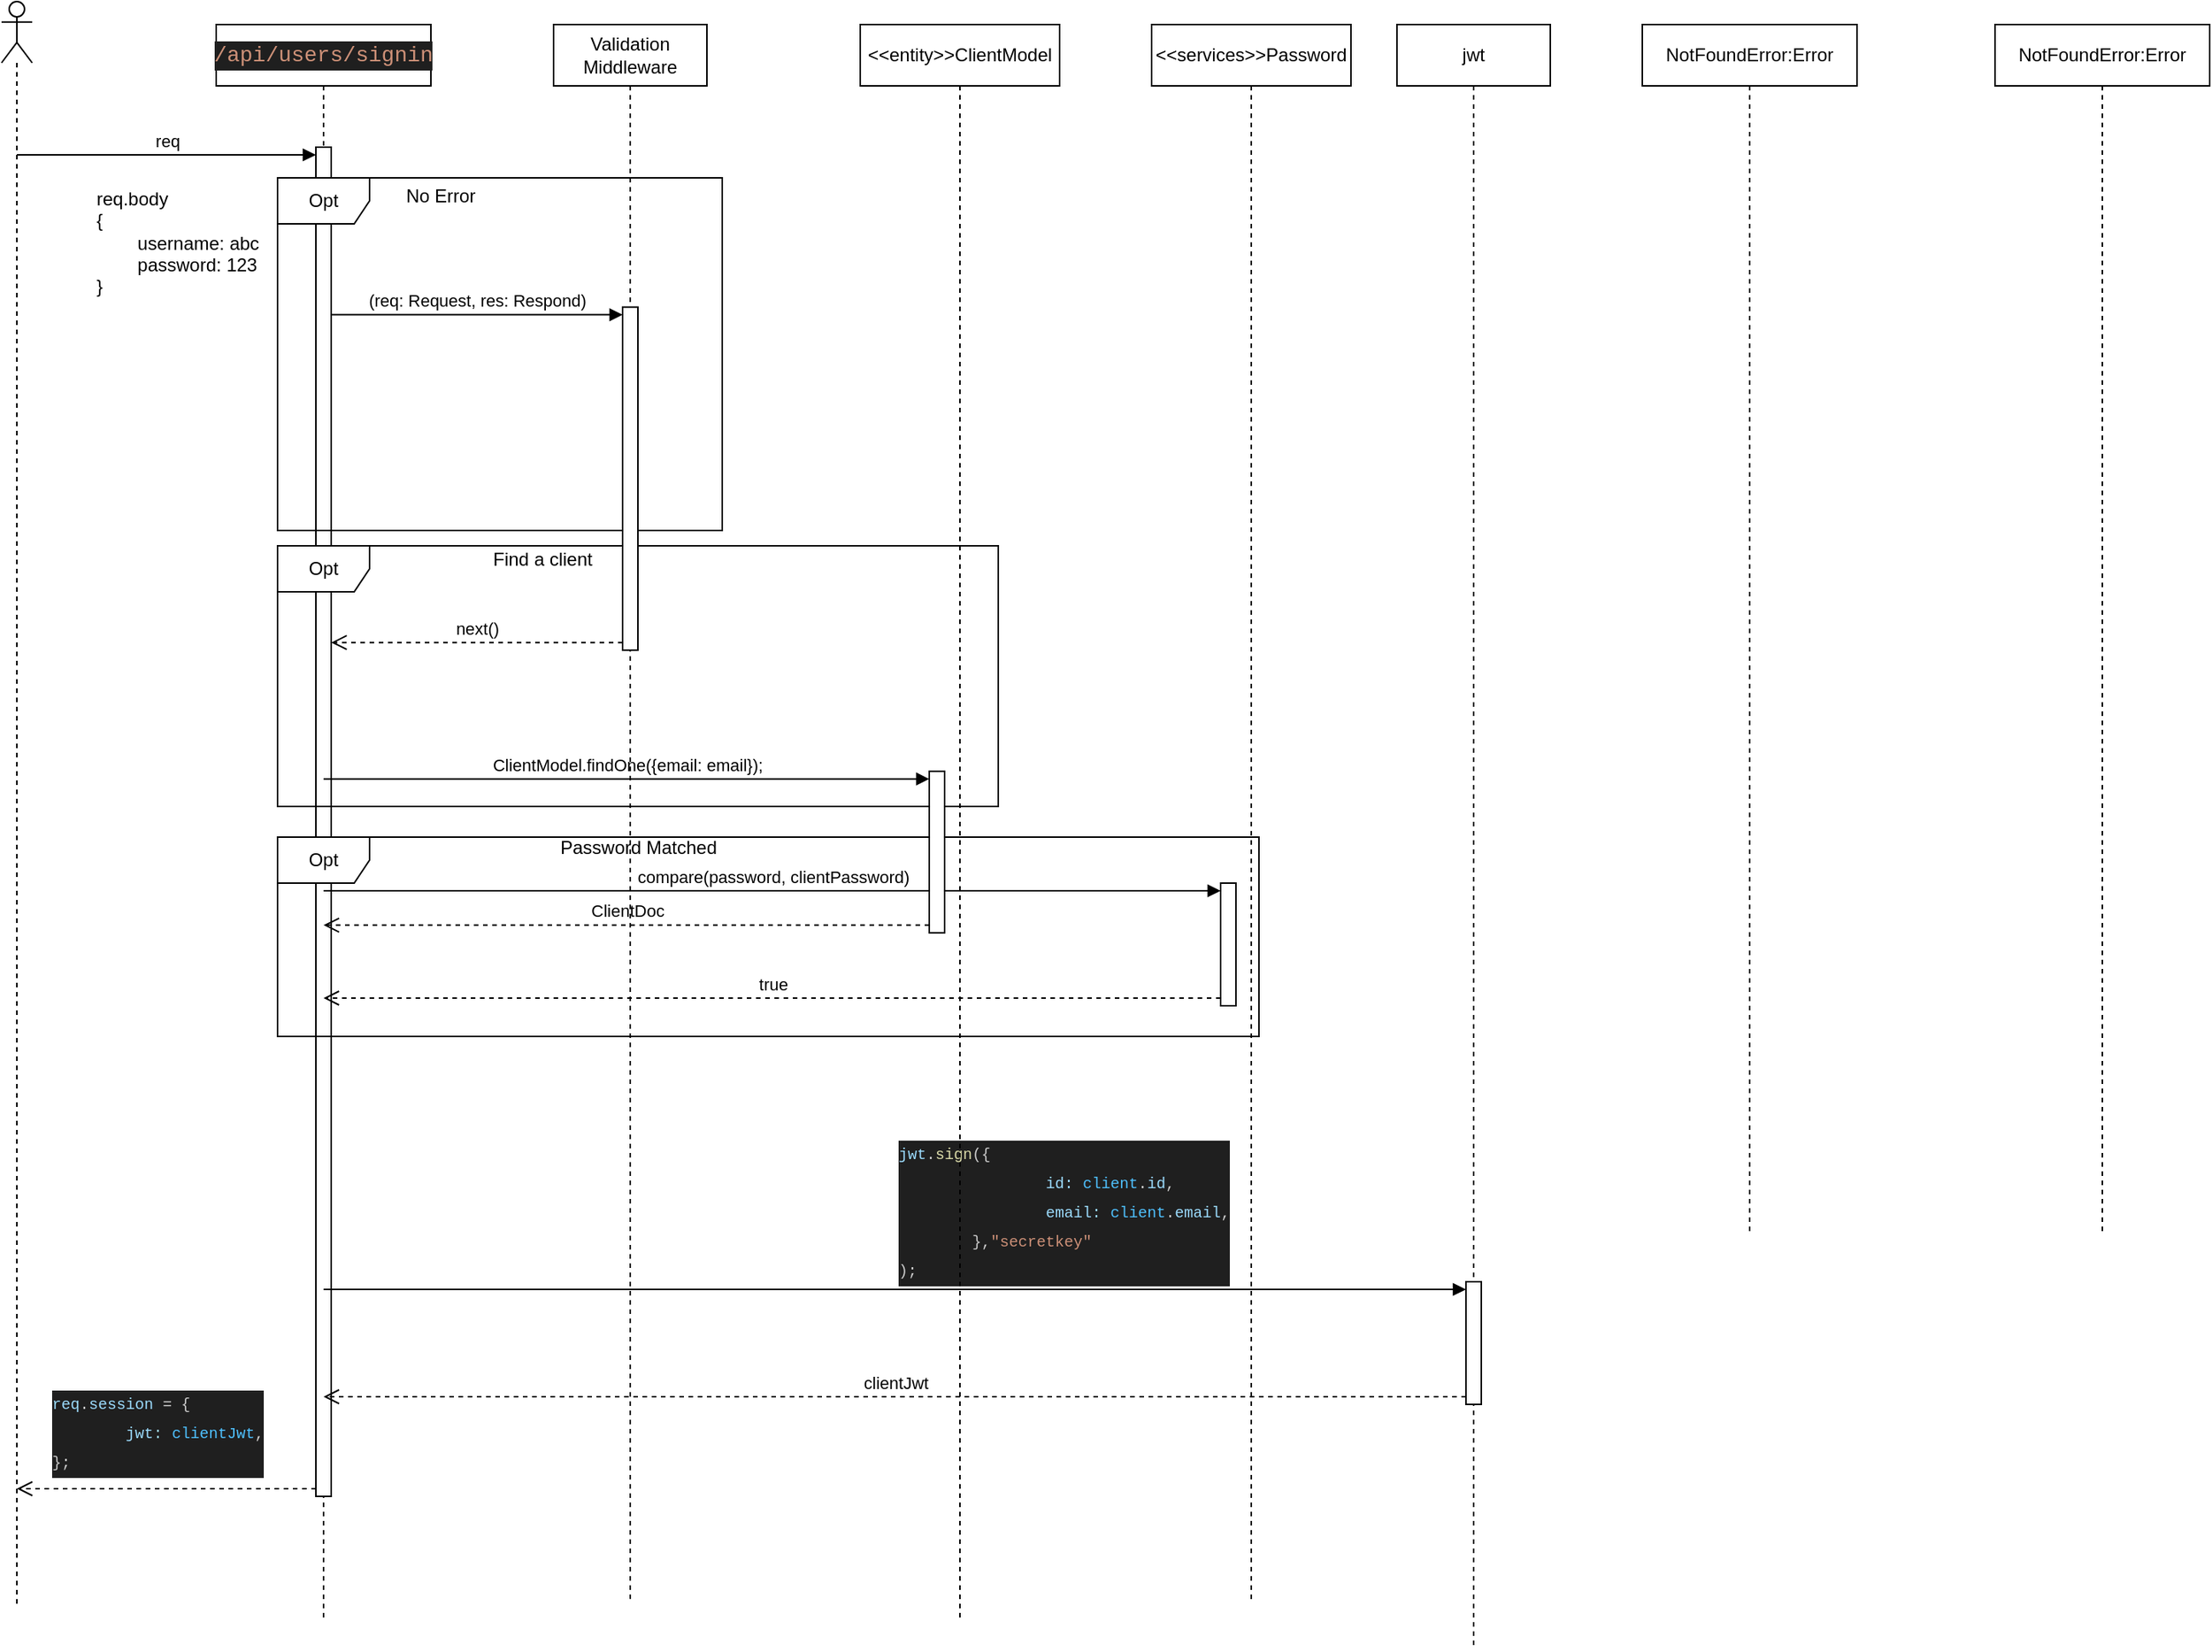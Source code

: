 <mxfile version="27.1.3">
  <diagram name="Trang-1" id="EW-9VMC7I17zgM2UdNVK">
    <mxGraphModel dx="1503" dy="895" grid="1" gridSize="10" guides="1" tooltips="1" connect="1" arrows="1" fold="1" page="1" pageScale="1" pageWidth="827" pageHeight="1169" math="0" shadow="0">
      <root>
        <mxCell id="0" />
        <mxCell id="1" parent="0" />
        <mxCell id="9jhqy1c9CeMgTM1U6a1--12" value="" style="shape=umlLifeline;perimeter=lifelinePerimeter;whiteSpace=wrap;html=1;container=1;dropTarget=0;collapsible=0;recursiveResize=0;outlineConnect=0;portConstraint=eastwest;newEdgeStyle={&quot;curved&quot;:0,&quot;rounded&quot;:0};participant=umlActor;" vertex="1" parent="1">
          <mxGeometry x="130" y="265" width="20" height="1045" as="geometry" />
        </mxCell>
        <mxCell id="9jhqy1c9CeMgTM1U6a1--19" value="&lt;div style=&quot;color: rgb(204, 204, 204); background-color: rgb(31, 31, 31); font-family: Consolas, &amp;quot;Courier New&amp;quot;, monospace; font-size: 14px; line-height: 19px; white-space: pre;&quot;&gt;&lt;span style=&quot;color: #ce9178;&quot;&gt;/api/users/signin&lt;/span&gt;&lt;/div&gt;" style="shape=umlLifeline;perimeter=lifelinePerimeter;whiteSpace=wrap;html=1;container=1;dropTarget=0;collapsible=0;recursiveResize=0;outlineConnect=0;portConstraint=eastwest;newEdgeStyle={&quot;curved&quot;:0,&quot;rounded&quot;:0};" vertex="1" parent="1">
          <mxGeometry x="270" y="280" width="140" height="1040" as="geometry" />
        </mxCell>
        <mxCell id="9jhqy1c9CeMgTM1U6a1--34" value="" style="html=1;points=[[0,0,0,0,5],[0,1,0,0,-5],[1,0,0,0,5],[1,1,0,0,-5]];perimeter=orthogonalPerimeter;outlineConnect=0;targetShapes=umlLifeline;portConstraint=eastwest;newEdgeStyle={&quot;curved&quot;:0,&quot;rounded&quot;:0};" vertex="1" parent="9jhqy1c9CeMgTM1U6a1--19">
          <mxGeometry x="65" y="80" width="10" height="880" as="geometry" />
        </mxCell>
        <mxCell id="9jhqy1c9CeMgTM1U6a1--36" value="&lt;div style=&quot;color: rgb(204, 204, 204); background-color: rgb(31, 31, 31); font-family: Consolas, &amp;quot;Courier New&amp;quot;, monospace; line-height: 19px; white-space-collapse: preserve;&quot;&gt;&lt;div style=&quot;&quot;&gt;&lt;font style=&quot;font-size: 10px;&quot;&gt;&lt;span style=&quot;color: rgb(156, 220, 254);&quot;&gt;req&lt;/span&gt;.&lt;span style=&quot;color: rgb(156, 220, 254);&quot;&gt;session&lt;/span&gt; &lt;span style=&quot;color: rgb(212, 212, 212);&quot;&gt;=&lt;/span&gt; {&lt;/font&gt;&lt;/div&gt;&lt;div style=&quot;&quot;&gt;&lt;font style=&quot;font-size: 10px;&quot;&gt;&lt;span style=&quot;color: rgb(156, 220, 254);&quot;&gt;&lt;span style=&quot;white-space: pre;&quot;&gt;&#x9;&lt;/span&gt;jwt&lt;/span&gt;&lt;span style=&quot;color: rgb(156, 220, 254);&quot;&gt;:&lt;/span&gt; &lt;span style=&quot;color: rgb(79, 193, 255);&quot;&gt;clientJwt&lt;/span&gt;,&lt;/font&gt;&lt;/div&gt;&lt;div style=&quot;&quot;&gt;&lt;font style=&quot;font-size: 10px;&quot;&gt;};&lt;/font&gt;&lt;/div&gt;&lt;/div&gt;" style="html=1;verticalAlign=bottom;endArrow=open;dashed=1;endSize=8;curved=0;rounded=0;exitX=0;exitY=1;exitDx=0;exitDy=-5;align=left;strokeWidth=1;" edge="1" source="9jhqy1c9CeMgTM1U6a1--34" parent="1" target="9jhqy1c9CeMgTM1U6a1--12">
          <mxGeometry x="0.79" y="-5" relative="1" as="geometry">
            <mxPoint x="265" y="435" as="targetPoint" />
            <mxPoint as="offset" />
          </mxGeometry>
        </mxCell>
        <mxCell id="9jhqy1c9CeMgTM1U6a1--35" value="req" style="html=1;verticalAlign=bottom;endArrow=block;curved=0;rounded=0;entryX=0;entryY=0;entryDx=0;entryDy=5;" edge="1" target="9jhqy1c9CeMgTM1U6a1--34" parent="1" source="9jhqy1c9CeMgTM1U6a1--12">
          <mxGeometry relative="1" as="geometry">
            <mxPoint x="265" y="365" as="sourcePoint" />
          </mxGeometry>
        </mxCell>
        <mxCell id="9jhqy1c9CeMgTM1U6a1--37" value="&lt;div style=&quot;&quot;&gt;&lt;br&gt;&lt;/div&gt;&lt;div style=&quot;&quot;&gt;&lt;span style=&quot;background-color: transparent; color: light-dark(rgb(0, 0, 0), rgb(255, 255, 255));&quot;&gt;req.body&lt;/span&gt;&lt;/div&gt;&lt;div style=&quot;&quot;&gt;&lt;span style=&quot;background-color: transparent; color: light-dark(rgb(0, 0, 0), rgb(255, 255, 255));&quot;&gt;{&lt;/span&gt;&lt;/div&gt;&lt;div&gt;&lt;div style=&quot;&quot;&gt;&lt;span style=&quot;white-space: pre;&quot;&gt;&#x9;&lt;/span&gt;username: abc&lt;/div&gt;&lt;div style=&quot;&quot;&gt;&lt;span style=&quot;white-space: pre;&quot;&gt;&#x9;&lt;/span&gt;password: 123&lt;/div&gt;&lt;div&gt;}&lt;/div&gt;&lt;/div&gt;" style="text;html=1;align=left;verticalAlign=middle;whiteSpace=wrap;rounded=0;" vertex="1" parent="1">
          <mxGeometry x="190" y="400" width="130" height="30" as="geometry" />
        </mxCell>
        <mxCell id="9jhqy1c9CeMgTM1U6a1--46" value="(req: Request, res: Respond)" style="html=1;verticalAlign=bottom;endArrow=block;curved=0;rounded=0;entryX=0;entryY=0;entryDx=0;entryDy=5;" edge="1" target="9jhqy1c9CeMgTM1U6a1--45" parent="1" source="9jhqy1c9CeMgTM1U6a1--34">
          <mxGeometry relative="1" as="geometry">
            <mxPoint x="465" y="375" as="sourcePoint" />
          </mxGeometry>
        </mxCell>
        <mxCell id="9jhqy1c9CeMgTM1U6a1--47" value="next()" style="html=1;verticalAlign=bottom;endArrow=open;dashed=1;endSize=8;curved=0;rounded=0;exitX=0;exitY=1;exitDx=0;exitDy=-5;" edge="1" source="9jhqy1c9CeMgTM1U6a1--45" parent="1" target="9jhqy1c9CeMgTM1U6a1--34">
          <mxGeometry relative="1" as="geometry">
            <mxPoint x="465" y="445" as="targetPoint" />
          </mxGeometry>
        </mxCell>
        <mxCell id="9jhqy1c9CeMgTM1U6a1--53" value="" style="group" vertex="1" connectable="0" parent="1">
          <mxGeometry x="310" y="380" width="290" height="230" as="geometry" />
        </mxCell>
        <mxCell id="9jhqy1c9CeMgTM1U6a1--51" value="Opt" style="shape=umlFrame;whiteSpace=wrap;html=1;pointerEvents=0;" vertex="1" parent="9jhqy1c9CeMgTM1U6a1--53">
          <mxGeometry width="290" height="230" as="geometry" />
        </mxCell>
        <mxCell id="9jhqy1c9CeMgTM1U6a1--52" value="No Error" style="text;html=1;align=center;verticalAlign=middle;whiteSpace=wrap;rounded=0;" vertex="1" parent="9jhqy1c9CeMgTM1U6a1--53">
          <mxGeometry x="80" width="53" height="24.44" as="geometry" />
        </mxCell>
        <mxCell id="9jhqy1c9CeMgTM1U6a1--56" value="&lt;div&gt;ClientModel.findOne({&lt;span style=&quot;background-color: light-dark(#ffffff, var(--ge-dark-color, #121212)); color: light-dark(rgb(0, 0, 0), rgb(255, 255, 255));&quot;&gt;email: email&lt;/span&gt;&lt;span style=&quot;color: light-dark(rgb(0, 0, 0), rgb(255, 255, 255)); background-color: light-dark(#ffffff, var(--ge-dark-color, #121212));&quot;&gt;});&lt;/span&gt;&lt;/div&gt;" style="html=1;verticalAlign=bottom;endArrow=block;curved=0;rounded=0;entryX=0;entryY=0;entryDx=0;entryDy=5;" edge="1" target="9jhqy1c9CeMgTM1U6a1--55" parent="1" source="9jhqy1c9CeMgTM1U6a1--19">
          <mxGeometry relative="1" as="geometry">
            <mxPoint x="680" y="655" as="sourcePoint" />
          </mxGeometry>
        </mxCell>
        <mxCell id="9jhqy1c9CeMgTM1U6a1--57" value="ClientDoc" style="html=1;verticalAlign=bottom;endArrow=open;dashed=1;endSize=8;curved=0;rounded=0;exitX=0;exitY=1;exitDx=0;exitDy=-5;" edge="1" source="9jhqy1c9CeMgTM1U6a1--55" parent="1" target="9jhqy1c9CeMgTM1U6a1--19">
          <mxGeometry relative="1" as="geometry">
            <mxPoint x="680" y="725" as="targetPoint" />
          </mxGeometry>
        </mxCell>
        <mxCell id="9jhqy1c9CeMgTM1U6a1--21" value="jwt" style="shape=umlLifeline;perimeter=lifelinePerimeter;whiteSpace=wrap;html=1;container=1;dropTarget=0;collapsible=0;recursiveResize=0;outlineConnect=0;portConstraint=eastwest;newEdgeStyle={&quot;curved&quot;:0,&quot;rounded&quot;:0};" vertex="1" parent="1">
          <mxGeometry x="1040" y="280" width="100" height="1060" as="geometry" />
        </mxCell>
        <mxCell id="9jhqy1c9CeMgTM1U6a1--78" value="" style="html=1;points=[[0,0,0,0,5],[0,1,0,0,-5],[1,0,0,0,5],[1,1,0,0,-5]];perimeter=orthogonalPerimeter;outlineConnect=0;targetShapes=umlLifeline;portConstraint=eastwest;newEdgeStyle={&quot;curved&quot;:0,&quot;rounded&quot;:0};" vertex="1" parent="9jhqy1c9CeMgTM1U6a1--21">
          <mxGeometry x="45" y="820" width="10" height="80" as="geometry" />
        </mxCell>
        <mxCell id="9jhqy1c9CeMgTM1U6a1--58" value="NotFoundError:Error" style="shape=umlLifeline;perimeter=lifelinePerimeter;whiteSpace=wrap;html=1;container=1;dropTarget=0;collapsible=0;recursiveResize=0;outlineConnect=0;portConstraint=eastwest;newEdgeStyle={&quot;curved&quot;:0,&quot;rounded&quot;:0};" vertex="1" parent="1">
          <mxGeometry x="1200" y="280" width="140" height="790" as="geometry" />
        </mxCell>
        <mxCell id="9jhqy1c9CeMgTM1U6a1--59" value="NotFoundError:Error" style="shape=umlLifeline;perimeter=lifelinePerimeter;whiteSpace=wrap;html=1;container=1;dropTarget=0;collapsible=0;recursiveResize=0;outlineConnect=0;portConstraint=eastwest;newEdgeStyle={&quot;curved&quot;:0,&quot;rounded&quot;:0};" vertex="1" parent="1">
          <mxGeometry x="1430" y="280" width="140" height="790" as="geometry" />
        </mxCell>
        <mxCell id="9jhqy1c9CeMgTM1U6a1--63" value="" style="group" vertex="1" connectable="0" parent="1">
          <mxGeometry x="310" y="620" width="470" height="170" as="geometry" />
        </mxCell>
        <mxCell id="9jhqy1c9CeMgTM1U6a1--64" value="Opt" style="shape=umlFrame;whiteSpace=wrap;html=1;pointerEvents=0;" vertex="1" parent="9jhqy1c9CeMgTM1U6a1--63">
          <mxGeometry width="470" height="170" as="geometry" />
        </mxCell>
        <mxCell id="9jhqy1c9CeMgTM1U6a1--65" value="Find a client" style="text;html=1;align=center;verticalAlign=middle;whiteSpace=wrap;rounded=0;" vertex="1" parent="9jhqy1c9CeMgTM1U6a1--63">
          <mxGeometry x="129.655" width="85.897" height="18.064" as="geometry" />
        </mxCell>
        <mxCell id="9jhqy1c9CeMgTM1U6a1--69" value="&amp;lt;&amp;lt;services&amp;gt;&amp;gt;Password" style="shape=umlLifeline;perimeter=lifelinePerimeter;whiteSpace=wrap;html=1;container=1;dropTarget=0;collapsible=0;recursiveResize=0;outlineConnect=0;portConstraint=eastwest;newEdgeStyle={&quot;curved&quot;:0,&quot;rounded&quot;:0};" vertex="1" parent="1">
          <mxGeometry x="880" y="280" width="130" height="1030" as="geometry" />
        </mxCell>
        <mxCell id="9jhqy1c9CeMgTM1U6a1--70" value="" style="html=1;points=[[0,0,0,0,5],[0,1,0,0,-5],[1,0,0,0,5],[1,1,0,0,-5]];perimeter=orthogonalPerimeter;outlineConnect=0;targetShapes=umlLifeline;portConstraint=eastwest;newEdgeStyle={&quot;curved&quot;:0,&quot;rounded&quot;:0};" vertex="1" parent="9jhqy1c9CeMgTM1U6a1--69">
          <mxGeometry x="45" y="560" width="10" height="80" as="geometry" />
        </mxCell>
        <mxCell id="9jhqy1c9CeMgTM1U6a1--71" value="compare(password, clientPassword)" style="html=1;verticalAlign=bottom;endArrow=block;curved=0;rounded=0;entryX=0;entryY=0;entryDx=0;entryDy=5;" edge="1" target="9jhqy1c9CeMgTM1U6a1--70" parent="1" source="9jhqy1c9CeMgTM1U6a1--19">
          <mxGeometry relative="1" as="geometry">
            <mxPoint x="855" y="845" as="sourcePoint" />
          </mxGeometry>
        </mxCell>
        <mxCell id="9jhqy1c9CeMgTM1U6a1--72" value="true" style="html=1;verticalAlign=bottom;endArrow=open;dashed=1;endSize=8;curved=0;rounded=0;exitX=0;exitY=1;exitDx=0;exitDy=-5;" edge="1" source="9jhqy1c9CeMgTM1U6a1--70" parent="1" target="9jhqy1c9CeMgTM1U6a1--19">
          <mxGeometry relative="1" as="geometry">
            <mxPoint x="855" y="915" as="targetPoint" />
          </mxGeometry>
        </mxCell>
        <mxCell id="9jhqy1c9CeMgTM1U6a1--73" value="" style="group" vertex="1" connectable="0" parent="1">
          <mxGeometry x="310" y="810" width="640" height="130" as="geometry" />
        </mxCell>
        <mxCell id="9jhqy1c9CeMgTM1U6a1--74" value="Opt" style="shape=umlFrame;whiteSpace=wrap;html=1;pointerEvents=0;" vertex="1" parent="9jhqy1c9CeMgTM1U6a1--73">
          <mxGeometry width="640" height="130" as="geometry" />
        </mxCell>
        <mxCell id="9jhqy1c9CeMgTM1U6a1--75" value="Password Matched" style="text;html=1;align=center;verticalAlign=middle;whiteSpace=wrap;rounded=0;" vertex="1" parent="9jhqy1c9CeMgTM1U6a1--73">
          <mxGeometry x="176.552" width="116.966" height="13.814" as="geometry" />
        </mxCell>
        <mxCell id="9jhqy1c9CeMgTM1U6a1--79" value="&lt;div style=&quot;color: rgb(204, 204, 204); background-color: rgb(31, 31, 31); font-family: Consolas, &amp;quot;Courier New&amp;quot;, monospace; line-height: 19px; white-space-collapse: preserve;&quot;&gt;&lt;div style=&quot;&quot;&gt;&lt;font style=&quot;font-size: 10px;&quot;&gt;&lt;span style=&quot;color: rgb(156, 220, 254);&quot;&gt;jwt&lt;/span&gt;.&lt;span style=&quot;color: rgb(220, 220, 170);&quot;&gt;sign&lt;/span&gt;({&lt;/font&gt;&lt;/div&gt;&lt;div style=&quot;&quot;&gt;&lt;font style=&quot;font-size: 10px;&quot;&gt;&lt;span style=&quot;color: rgb(156, 220, 254);&quot;&gt;&lt;span style=&quot;white-space: pre;&quot;&gt;&#x9;&lt;span style=&quot;white-space: pre;&quot;&gt;&#x9;&lt;/span&gt;&lt;/span&gt;id&lt;/span&gt;&lt;span style=&quot;color: rgb(156, 220, 254);&quot;&gt;:&lt;/span&gt; &lt;span style=&quot;color: rgb(79, 193, 255);&quot;&gt;client&lt;/span&gt;.&lt;span style=&quot;color: rgb(156, 220, 254);&quot;&gt;id&lt;/span&gt;,&lt;/font&gt;&lt;/div&gt;&lt;div style=&quot;&quot;&gt;&lt;font style=&quot;font-size: 10px;&quot;&gt;&lt;span style=&quot;color: rgb(156, 220, 254);&quot;&gt;&lt;span style=&quot;white-space: pre;&quot;&gt;&#x9;&lt;span style=&quot;white-space: pre;&quot;&gt;&#x9;&lt;/span&gt;&lt;/span&gt;email&lt;/span&gt;&lt;span style=&quot;color: rgb(156, 220, 254);&quot;&gt;:&lt;/span&gt; &lt;span style=&quot;color: rgb(79, 193, 255);&quot;&gt;client&lt;/span&gt;.&lt;span style=&quot;color: rgb(156, 220, 254);&quot;&gt;email&lt;/span&gt;,&lt;/font&gt;&lt;/div&gt;&lt;div style=&quot;&quot;&gt;&lt;font style=&quot;font-size: 10px;&quot;&gt;&lt;span style=&quot;white-space: pre;&quot;&gt;&#x9;&lt;/span&gt;},&lt;span style=&quot;background-color: light-dark(rgb(31, 31, 31), rgb(210, 210, 210)); color: rgb(206, 145, 120);&quot;&gt;&quot;secretkey&quot;&lt;/span&gt;&lt;/font&gt;&lt;/div&gt;&lt;div style=&quot;&quot;&gt;&lt;span style=&quot;background-color: light-dark(rgb(31, 31, 31), rgb(210, 210, 210)); color: light-dark(rgb(204, 204, 204), rgb(62, 62, 62));&quot;&gt;&lt;font style=&quot;font-size: 10px;&quot;&gt;);&lt;/font&gt;&lt;/span&gt;&lt;/div&gt;&lt;/div&gt;" style="html=1;verticalAlign=bottom;endArrow=block;curved=0;rounded=0;entryX=0;entryY=0;entryDx=0;entryDy=5;align=left;" edge="1" target="9jhqy1c9CeMgTM1U6a1--78" parent="1" source="9jhqy1c9CeMgTM1U6a1--19">
          <mxGeometry x="0.001" relative="1" as="geometry">
            <mxPoint x="1015" y="1055" as="sourcePoint" />
            <mxPoint as="offset" />
          </mxGeometry>
        </mxCell>
        <mxCell id="9jhqy1c9CeMgTM1U6a1--80" value="clientJwt" style="html=1;verticalAlign=bottom;endArrow=open;dashed=1;endSize=8;curved=0;rounded=0;exitX=0;exitY=1;exitDx=0;exitDy=-5;" edge="1" source="9jhqy1c9CeMgTM1U6a1--78" parent="1" target="9jhqy1c9CeMgTM1U6a1--19">
          <mxGeometry relative="1" as="geometry">
            <mxPoint x="330" y="1125" as="targetPoint" />
          </mxGeometry>
        </mxCell>
        <mxCell id="9jhqy1c9CeMgTM1U6a1--17" value="&amp;lt;&amp;lt;entity&amp;gt;&amp;gt;ClientModel" style="shape=umlLifeline;whiteSpace=wrap;html=1;container=1;dropTarget=0;collapsible=0;recursiveResize=0;outlineConnect=0;portConstraint=eastwest;newEdgeStyle={&quot;curved&quot;:0,&quot;rounded&quot;:0};points=[[0,0,0,0,5],[0,1,0,0,-5],[1,0,0,0,5],[1,1,0,0,-5]];perimeter=rectanglePerimeter;targetShapes=umlLifeline;participant=label;" vertex="1" parent="1">
          <mxGeometry x="690" y="280" width="130" height="1040" as="geometry" />
        </mxCell>
        <mxCell id="9jhqy1c9CeMgTM1U6a1--55" value="" style="html=1;points=[[0,0,0,0,5],[0,1,0,0,-5],[1,0,0,0,5],[1,1,0,0,-5]];perimeter=orthogonalPerimeter;outlineConnect=0;targetShapes=umlLifeline;portConstraint=eastwest;newEdgeStyle={&quot;curved&quot;:0,&quot;rounded&quot;:0};" vertex="1" parent="9jhqy1c9CeMgTM1U6a1--17">
          <mxGeometry x="45" y="487.089" width="10" height="105.316" as="geometry" />
        </mxCell>
        <mxCell id="9jhqy1c9CeMgTM1U6a1--18" value="Validation Middleware" style="shape=umlLifeline;perimeter=lifelinePerimeter;whiteSpace=wrap;html=1;container=1;dropTarget=0;collapsible=0;recursiveResize=0;outlineConnect=0;portConstraint=eastwest;newEdgeStyle={&quot;curved&quot;:0,&quot;rounded&quot;:0};" vertex="1" parent="1">
          <mxGeometry x="490" y="280" width="100" height="1026.835" as="geometry" />
        </mxCell>
        <mxCell id="9jhqy1c9CeMgTM1U6a1--45" value="" style="html=1;points=[[0,0,0,0,5],[0,1,0,0,-5],[1,0,0,0,5],[1,1,0,0,-5]];perimeter=orthogonalPerimeter;outlineConnect=0;targetShapes=umlLifeline;portConstraint=eastwest;newEdgeStyle={&quot;curved&quot;:0,&quot;rounded&quot;:0};" vertex="1" parent="9jhqy1c9CeMgTM1U6a1--18">
          <mxGeometry x="45" y="184.304" width="10" height="223.797" as="geometry" />
        </mxCell>
      </root>
    </mxGraphModel>
  </diagram>
</mxfile>
